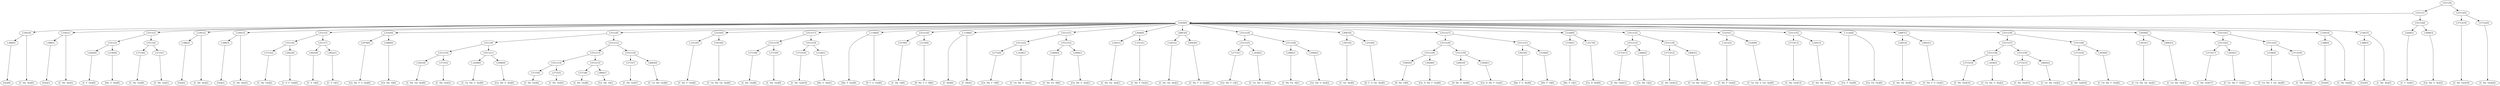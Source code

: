digraph sample{
"L-686(0)"->"[Gis](0)"
"L3391(0)"->"[C  Dis  Ais](0)"
"L3391(0)"->"L-686(0)"
"L-686(1)"->"[Gis](1)"
"L3391(1)"->"[C  Dis  Ais](1)"
"L3391(1)"->"L-686(1)"
"L2444(0)"->"[C  F  Gis](0)"
"L2149(0)"->"[Dis  G  Ais](0)"
"L5511(3)"->"L2444(0)"
"L5511(3)"->"L2149(0)"
"L3715(0)"->"[C  Dis  Gis](0)"
"L3715(1)"->"[C  Dis  Gis](1)"
"L5511(4)"->"L3715(0)"
"L5511(4)"->"L3715(1)"
"L5511(2)"->"L5511(3)"
"L5511(2)"->"L5511(4)"
"L-686(2)"->"[Gis](2)"
"L3391(2)"->"[C  Dis  Ais](2)"
"L3391(2)"->"L-686(2)"
"L-686(3)"->"[Gis](3)"
"L3391(3)"->"[C  Dis  Ais](3)"
"L3391(3)"->"L-686(3)"
"L3715(2)"->"[C  Dis  Gis](2)"
"L2822(0)"->"[C  D  F  Gis](0)"
"L5511(6)"->"L3715(2)"
"L5511(6)"->"L2822(0)"
"L3822(0)"->"[C  E  G](0)"
"L3822(1)"->"[C  E  G](1)"
"L5511(7)"->"L3822(0)"
"L5511(7)"->"L3822(1)"
"L5511(5)"->"L5511(6)"
"L5511(5)"->"L5511(7)"
"L2979(0)"->"[Cis  Dis  F  G  Ais](0)"
"L3480(0)"->"[Cis  Dis  G](0)"
"L3103(0)"->"L2979(0)"
"L3103(0)"->"L3480(0)"
"L3261(0)"->"[C  Dis  Gis  Ais](0)"
"L3715(3)"->"[C  Dis  Gis](3)"
"L5511(10)"->"L3261(0)"
"L5511(10)"->"L3715(3)"
"L-2438(0)"->"[C  Cis  Dis  G  Ais](0)"
"L5094(0)"->"[Cis  Dis  G  Ais](0)"
"L5511(11)"->"L-2438(0)"
"L5511(11)"->"L5094(0)"
"L5511(9)"->"L5511(10)"
"L5511(9)"->"L5511(11)"
"L3715(4)"->"[C  Dis  Gis](4)"
"L3715(5)"->"[C  Dis  Gis](5)"
"L5511(14)"->"L3715(4)"
"L5511(14)"->"L3715(5)"
"L3715(6)"->"[C  Dis  Gis](6)"
"L3480(1)"->"[Cis  Dis  G](1)"
"L5511(15)"->"L3715(6)"
"L5511(15)"->"L3480(1)"
"L5511(13)"->"L5511(14)"
"L5511(13)"->"L5511(15)"
"L3715(7)"->"[C  Dis  Gis](7)"
"L4683(0)"->"[C  Cis  Dis  Gis](0)"
"L5511(16)"->"L3715(7)"
"L5511(16)"->"L4683(0)"
"L5511(12)"->"L5511(13)"
"L5511(12)"->"L5511(16)"
"L5511(8)"->"L5511(9)"
"L5511(8)"->"L5511(12)"
"L-2512(0)"->"[C  Dis  F  Gis](0)"
"L5014(0)"->"[C  Cis  Dis  Gis  Ais](0)"
"L5255(0)"->"L-2512(0)"
"L5255(0)"->"L5014(0)"
"L3715(8)"->"[C  Dis  Gis](8)"
"L3715(9)"->"[C  Dis  Gis](9)"
"L5511(18)"->"L3715(8)"
"L5511(18)"->"L3715(9)"
"L3715(10)"->"[C  Dis  Gis](10)"
"L2149(1)"->"[Dis  G  Ais](1)"
"L5511(19)"->"L3715(10)"
"L5511(19)"->"L2149(1)"
"L5511(17)"->"L5511(18)"
"L5511(17)"->"L5511(19)"
"L-1106(0)"->"[Dis  F  Gis](0)"
"L-1106(0)"->"[D  F  G  Gis](0)"
"L5279(0)"->"[C  Dis  G](0)"
"L5110(0)"->"[D  Dis  F  G  B](0)"
"L5511(20)"->"L5279(0)"
"L5511(20)"->"L5110(0)"
"L-1108(0)"->"[C  Dis](0)"
"L-1108(0)"->"[C  Dis](1)"
"L2772(0)"->"[Cis  Dis  F  G](0)"
"L-2438(1)"->"[C  Cis  Dis  G  Ais](1)"
"L5511(22)"->"L2772(0)"
"L5511(22)"->"L-2438(1)"
"L2460(0)"->"[C  Dis  Fis  A](0)"
"L5094(1)"->"[Cis  Dis  G  Ais](1)"
"L5511(23)"->"L2460(0)"
"L5511(23)"->"L5094(1)"
"L5511(21)"->"L5511(22)"
"L5511(21)"->"L5511(23)"
"L3261(1)"->"[C  Dis  Gis  Ais](1)"
"L-2512(1)"->"[C  Dis  F  Gis](1)"
"L2606(0)"->"L3261(1)"
"L2606(0)"->"L-2512(1)"
"L3261(2)"->"[C  Dis  Gis  Ais](2)"
"L4943(0)"->"[C  Dis  F  G  Gis](0)"
"L4967(0)"->"L3261(2)"
"L4967(0)"->"L4943(0)"
"L2772(1)"->"[Cis  Dis  F  G](1)"
"L-2438(2)"->"[C  Cis  Dis  G  Ais](2)"
"L5511(25)"->"L2772(1)"
"L5511(25)"->"L-2438(2)"
"L2460(1)"->"[C  Dis  Fis  A](1)"
"L5094(2)"->"[Cis  Dis  G  Ais](2)"
"L5511(26)"->"L2460(1)"
"L5511(26)"->"L5094(2)"
"L5511(24)"->"L5511(25)"
"L5511(24)"->"L5511(26)"
"L3911(0)"->"[C  Gis  Ais](0)"
"L-2510(0)"->"[D  F  G  Gis  Ais](0)"
"L4997(0)"->"L3911(0)"
"L4997(0)"->"L-2510(0)"
"L5005(0)"->"[D  Dis  G](0)"
"L3928(0)"->"[Cis  D  Dis  F  Gis](0)"
"L5511(29)"->"L5005(0)"
"L5511(29)"->"L3928(0)"
"L4491(0)"->"[D  Dis  G  Ais](0)"
"L3928(1)"->"[Cis  D  Dis  F  Gis](1)"
"L5511(30)"->"L4491(0)"
"L5511(30)"->"L3928(1)"
"L5511(28)"->"L5511(29)"
"L5511(28)"->"L5511(30)"
"L5023(0)"->"[Dis  F  G  Ais](0)"
"L5140(0)"->"[Dis  F  G](0)"
"L5511(31)"->"L5023(0)"
"L5511(31)"->"L5140(0)"
"L5511(27)"->"L5511(28)"
"L5511(27)"->"L5511(31)"
"L5140(1)"->"[Dis  F  G](1)"
"L-2517(0)"->"[Cis  D  Dis](0)"
"L5328(0)"->"L5140(1)"
"L5328(0)"->"L-2517(0)"
"L3715(11)"->"[C  Dis  Gis](11)"
"L3480(2)"->"[Cis  Dis  G](2)"
"L5511(33)"->"L3715(11)"
"L5511(33)"->"L3480(2)"
"L3715(12)"->"[C  Dis  Gis](12)"
"L4683(1)"->"[C  Cis  Dis  Gis](1)"
"L5511(34)"->"L3715(12)"
"L5511(34)"->"L4683(1)"
"L5511(32)"->"L5511(33)"
"L5511(32)"->"L5511(34)"
"L-2512(2)"->"[C  Dis  F  Gis](2)"
"L5249(0)"->"[C  Cis  Dis  G  Gis  Ais](0)"
"L5255(1)"->"L-2512(2)"
"L5255(1)"->"L5249(0)"
"L3715(13)"->"[C  Dis  Gis](13)"
"L3261(3)"->"[C  Dis  Gis  Ais](3)"
"L5511(35)"->"L3715(13)"
"L5511(35)"->"L3261(3)"
"L-1124(0)"->"[Cis  F  Gis](0)"
"L-1124(0)"->"[Cis  Fis  Gis](0)"
"L3261(4)"->"[C  Dis  Gis  Ais](4)"
"L4943(1)"->"[C  Dis  F  G  Gis](1)"
"L4967(1)"->"L3261(4)"
"L4967(1)"->"L4943(1)"
"L3715(14)"->"[C  Dis  Gis](14)"
"L-2438(3)"->"[C  Cis  Dis  G  Ais](3)"
"L5511(38)"->"L3715(14)"
"L5511(38)"->"L-2438(3)"
"L3715(15)"->"[C  Dis  Gis](15)"
"L4683(2)"->"[C  Cis  Dis  Gis](2)"
"L5511(39)"->"L3715(15)"
"L5511(39)"->"L4683(2)"
"L5511(37)"->"L5511(38)"
"L5511(37)"->"L5511(39)"
"L3715(16)"->"[C  Dis  Gis](16)"
"L3050(0)"->"[C  Cis  Dis  F  Gis](0)"
"L5511(40)"->"L3715(16)"
"L5511(40)"->"L3050(0)"
"L5511(36)"->"L5511(37)"
"L5511(36)"->"L5511(40)"
"L5014(1)"->"[C  Cis  Dis  Gis  Ais](1)"
"L4683(3)"->"[C  Cis  Dis  Gis](3)"
"L5059(0)"->"L5014(1)"
"L5059(0)"->"L4683(3)"
"L3715(17)"->"[C  Dis  Gis](17)"
"L3050(1)"->"[C  Cis  Dis  F  Gis](1)"
"L5511(42)"->"L3715(17)"
"L5511(42)"->"L3050(1)"
"L2164(0)"->"[C  Cis  Dis  F  Gis  Ais](0)"
"L3715(18)"->"[C  Dis  Gis](18)"
"L5511(43)"->"L2164(0)"
"L5511(43)"->"L3715(18)"
"L5511(41)"->"L5511(42)"
"L5511(41)"->"L5511(43)"
"L-686(4)"->"[Gis](4)"
"L3391(4)"->"[C  Dis  Ais](4)"
"L3391(4)"->"L-686(4)"
"L-686(5)"->"[Gis](5)"
"L3391(5)"->"[C  Dis  Ais](5)"
"L3391(5)"->"L-686(5)"
"L5459(0)"->"L3391(0)"
"L5459(0)"->"L3391(1)"
"L5459(0)"->"L5511(2)"
"L5459(0)"->"L3391(2)"
"L5459(0)"->"L3391(3)"
"L5459(0)"->"L5511(5)"
"L5459(0)"->"L3103(0)"
"L5459(0)"->"L5511(8)"
"L5459(0)"->"L5255(0)"
"L5459(0)"->"L5511(17)"
"L5459(0)"->"L-1106(0)"
"L5459(0)"->"L5511(20)"
"L5459(0)"->"L-1108(0)"
"L5459(0)"->"L5511(21)"
"L5459(0)"->"L2606(0)"
"L5459(0)"->"L4967(0)"
"L5459(0)"->"L5511(24)"
"L5459(0)"->"L4997(0)"
"L5459(0)"->"L5511(27)"
"L5459(0)"->"L5328(0)"
"L5459(0)"->"L5511(32)"
"L5459(0)"->"L5255(1)"
"L5459(0)"->"L5511(35)"
"L5459(0)"->"L-1124(0)"
"L5459(0)"->"L4967(1)"
"L5459(0)"->"L5511(36)"
"L5459(0)"->"L5059(0)"
"L5459(0)"->"L5511(41)"
"L5459(0)"->"L3391(4)"
"L5459(0)"->"L3391(5)"
"L2444(1)"->"[C  F  Gis](1)"
"L5094(3)"->"[Cis  Dis  G  Ais](3)"
"L5511(44)"->"L2444(1)"
"L5511(44)"->"L5094(3)"
"L5511(1)"->"L5459(0)"
"L5511(1)"->"L5511(44)"
"L3715(19)"->"[C  Dis  Gis](19)"
"L3715(20)"->"[C  Dis  Gis](20)"
"L5511(45)"->"L3715(19)"
"L5511(45)"->"L3715(20)"
"L5511(0)"->"L5511(1)"
"L5511(0)"->"L5511(45)"
{rank = min; "L5511(0)"}
{rank = same; "L5511(1)"; "L5511(45)";}
{rank = same; "L5459(0)"; "L5511(44)"; "L3715(19)"; "L3715(20)";}
{rank = same; "L3391(0)"; "L3391(1)"; "L5511(2)"; "L3391(2)"; "L3391(3)"; "L5511(5)"; "L3103(0)"; "L5511(8)"; "L5255(0)"; "L5511(17)"; "L-1106(0)"; "L5511(20)"; "L-1108(0)"; "L5511(21)"; "L2606(0)"; "L4967(0)"; "L5511(24)"; "L4997(0)"; "L5511(27)"; "L5328(0)"; "L5511(32)"; "L5255(1)"; "L5511(35)"; "L-1124(0)"; "L4967(1)"; "L5511(36)"; "L5059(0)"; "L5511(41)"; "L3391(4)"; "L3391(5)"; "L2444(1)"; "L5094(3)";}
{rank = same; "L-686(0)"; "L-686(1)"; "L5511(3)"; "L5511(4)"; "L-686(2)"; "L-686(3)"; "L5511(6)"; "L5511(7)"; "L2979(0)"; "L3480(0)"; "L5511(9)"; "L5511(12)"; "L-2512(0)"; "L5014(0)"; "L5511(18)"; "L5511(19)"; "L5279(0)"; "L5110(0)"; "L5511(22)"; "L5511(23)"; "L3261(1)"; "L-2512(1)"; "L3261(2)"; "L4943(0)"; "L5511(25)"; "L5511(26)"; "L3911(0)"; "L-2510(0)"; "L5511(28)"; "L5511(31)"; "L5140(1)"; "L-2517(0)"; "L5511(33)"; "L5511(34)"; "L-2512(2)"; "L5249(0)"; "L3715(13)"; "L3261(3)"; "L3261(4)"; "L4943(1)"; "L5511(37)"; "L5511(40)"; "L5014(1)"; "L4683(3)"; "L5511(42)"; "L5511(43)"; "L-686(4)"; "L-686(5)";}
{rank = same; "L2444(0)"; "L2149(0)"; "L3715(0)"; "L3715(1)"; "L3715(2)"; "L2822(0)"; "L3822(0)"; "L3822(1)"; "L5511(10)"; "L5511(11)"; "L5511(13)"; "L5511(16)"; "L3715(8)"; "L3715(9)"; "L3715(10)"; "L2149(1)"; "L2772(0)"; "L-2438(1)"; "L2460(0)"; "L5094(1)"; "L2772(1)"; "L-2438(2)"; "L2460(1)"; "L5094(2)"; "L5511(29)"; "L5511(30)"; "L5023(0)"; "L5140(0)"; "L3715(11)"; "L3480(2)"; "L3715(12)"; "L4683(1)"; "L5511(38)"; "L5511(39)"; "L3715(16)"; "L3050(0)"; "L3715(17)"; "L3050(1)"; "L2164(0)"; "L3715(18)";}
{rank = same; "L3261(0)"; "L3715(3)"; "L-2438(0)"; "L5094(0)"; "L5511(14)"; "L5511(15)"; "L3715(7)"; "L4683(0)"; "L5005(0)"; "L3928(0)"; "L4491(0)"; "L3928(1)"; "L3715(14)"; "L-2438(3)"; "L3715(15)"; "L4683(2)";}
{rank = same; "L3715(4)"; "L3715(5)"; "L3715(6)"; "L3480(1)";}
{rank = max; "[C  Cis  Dis  F  Gis  Ais](0)"; "[C  Cis  Dis  F  Gis](0)"; "[C  Cis  Dis  F  Gis](1)"; "[C  Cis  Dis  G  Ais](0)"; "[C  Cis  Dis  G  Ais](1)"; "[C  Cis  Dis  G  Ais](2)"; "[C  Cis  Dis  G  Ais](3)"; "[C  Cis  Dis  G  Gis  Ais](0)"; "[C  Cis  Dis  Gis  Ais](0)"; "[C  Cis  Dis  Gis  Ais](1)"; "[C  Cis  Dis  Gis](0)"; "[C  Cis  Dis  Gis](1)"; "[C  Cis  Dis  Gis](2)"; "[C  Cis  Dis  Gis](3)"; "[C  D  F  Gis](0)"; "[C  Dis  Ais](0)"; "[C  Dis  Ais](1)"; "[C  Dis  Ais](2)"; "[C  Dis  Ais](3)"; "[C  Dis  Ais](4)"; "[C  Dis  Ais](5)"; "[C  Dis  F  G  Gis](0)"; "[C  Dis  F  G  Gis](1)"; "[C  Dis  F  Gis](0)"; "[C  Dis  F  Gis](1)"; "[C  Dis  F  Gis](2)"; "[C  Dis  Fis  A](0)"; "[C  Dis  Fis  A](1)"; "[C  Dis  G](0)"; "[C  Dis  Gis  Ais](0)"; "[C  Dis  Gis  Ais](1)"; "[C  Dis  Gis  Ais](2)"; "[C  Dis  Gis  Ais](3)"; "[C  Dis  Gis  Ais](4)"; "[C  Dis  Gis](0)"; "[C  Dis  Gis](1)"; "[C  Dis  Gis](10)"; "[C  Dis  Gis](11)"; "[C  Dis  Gis](12)"; "[C  Dis  Gis](13)"; "[C  Dis  Gis](14)"; "[C  Dis  Gis](15)"; "[C  Dis  Gis](16)"; "[C  Dis  Gis](17)"; "[C  Dis  Gis](18)"; "[C  Dis  Gis](19)"; "[C  Dis  Gis](2)"; "[C  Dis  Gis](20)"; "[C  Dis  Gis](3)"; "[C  Dis  Gis](4)"; "[C  Dis  Gis](5)"; "[C  Dis  Gis](6)"; "[C  Dis  Gis](7)"; "[C  Dis  Gis](8)"; "[C  Dis  Gis](9)"; "[C  Dis](0)"; "[C  Dis](1)"; "[C  E  G](0)"; "[C  E  G](1)"; "[C  F  Gis](0)"; "[C  F  Gis](1)"; "[C  Gis  Ais](0)"; "[Cis  D  Dis  F  Gis](0)"; "[Cis  D  Dis  F  Gis](1)"; "[Cis  D  Dis](0)"; "[Cis  Dis  F  G  Ais](0)"; "[Cis  Dis  F  G](0)"; "[Cis  Dis  F  G](1)"; "[Cis  Dis  G  Ais](0)"; "[Cis  Dis  G  Ais](1)"; "[Cis  Dis  G  Ais](2)"; "[Cis  Dis  G  Ais](3)"; "[Cis  Dis  G](0)"; "[Cis  Dis  G](1)"; "[Cis  Dis  G](2)"; "[Cis  F  Gis](0)"; "[Cis  Fis  Gis](0)"; "[D  Dis  F  G  B](0)"; "[D  Dis  G  Ais](0)"; "[D  Dis  G](0)"; "[D  F  G  Gis  Ais](0)"; "[D  F  G  Gis](0)"; "[Dis  F  G  Ais](0)"; "[Dis  F  G](0)"; "[Dis  F  G](1)"; "[Dis  F  Gis](0)"; "[Dis  G  Ais](0)"; "[Dis  G  Ais](1)"; "[Gis](0)"; "[Gis](1)"; "[Gis](2)"; "[Gis](3)"; "[Gis](4)"; "[Gis](5)";}
}